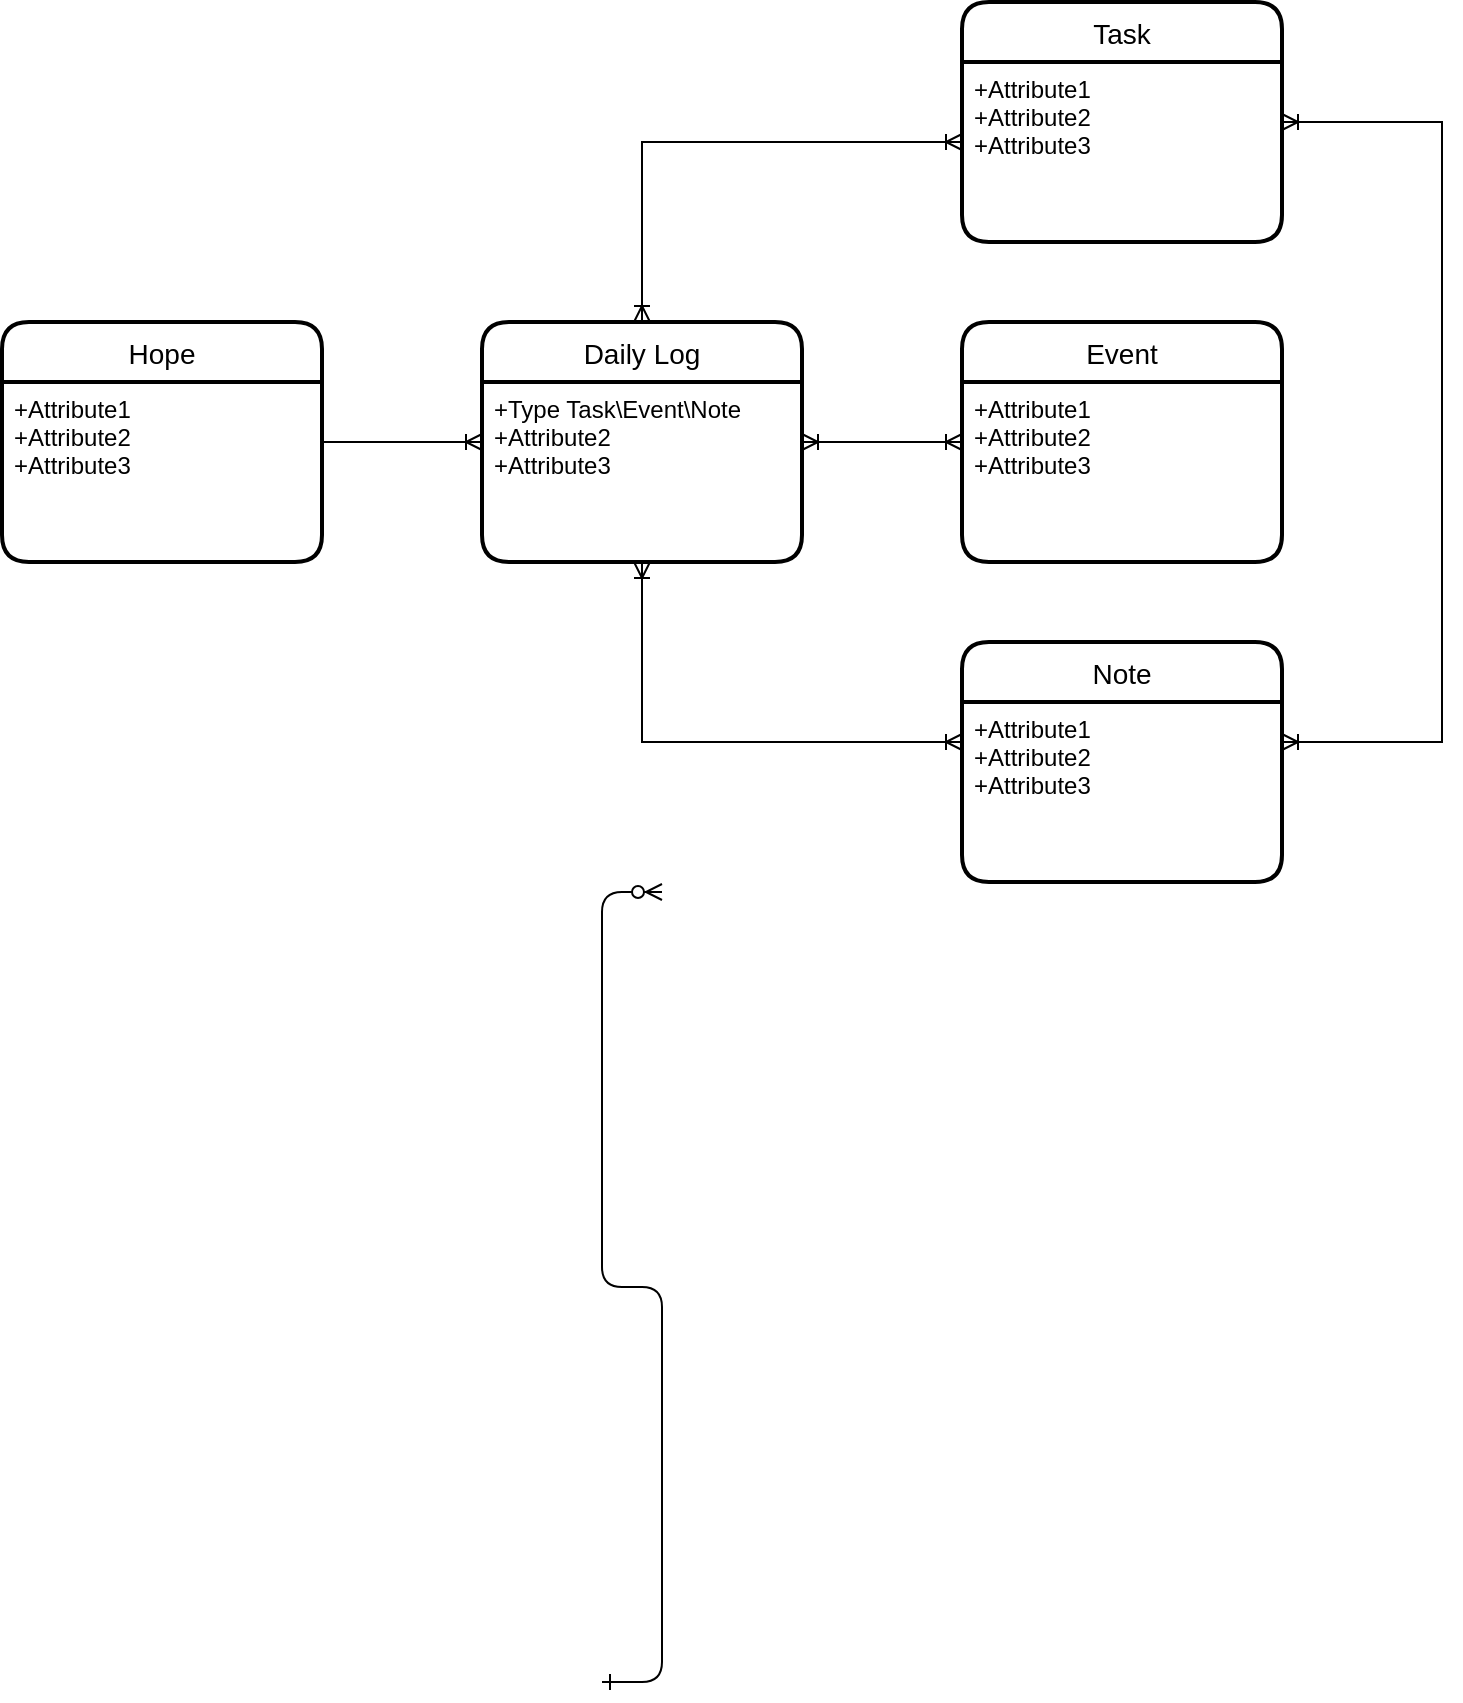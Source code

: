 <mxfile version="17.4.6" type="github">
  <diagram id="R2lEEEUBdFMjLlhIrx00" name="Page-1">
    <mxGraphModel dx="981" dy="1654" grid="1" gridSize="10" guides="1" tooltips="1" connect="1" arrows="1" fold="1" page="1" pageScale="1" pageWidth="850" pageHeight="1100" math="0" shadow="0" extFonts="Permanent Marker^https://fonts.googleapis.com/css?family=Permanent+Marker">
      <root>
        <mxCell id="0" />
        <mxCell id="1" parent="0" />
        <mxCell id="C-vyLk0tnHw3VtMMgP7b-1" value="" style="edgeStyle=entityRelationEdgeStyle;endArrow=ERzeroToMany;startArrow=ERone;endFill=1;startFill=0;" parent="1" source="C-vyLk0tnHw3VtMMgP7b-24" edge="1">
          <mxGeometry width="100" height="100" relative="1" as="geometry">
            <mxPoint x="340" y="720" as="sourcePoint" />
            <mxPoint x="370" y="325" as="targetPoint" />
          </mxGeometry>
        </mxCell>
        <mxCell id="nwN32HV1Hgc3aLlUrBRd-2" value="Hope" style="swimlane;childLayout=stackLayout;horizontal=1;startSize=30;horizontalStack=0;rounded=1;fontSize=14;fontStyle=0;strokeWidth=2;resizeParent=0;resizeLast=1;shadow=0;dashed=0;align=center;" vertex="1" parent="1">
          <mxGeometry x="40" y="40" width="160" height="120" as="geometry" />
        </mxCell>
        <mxCell id="nwN32HV1Hgc3aLlUrBRd-3" value="+Attribute1&#xa;+Attribute2&#xa;+Attribute3" style="align=left;strokeColor=none;fillColor=none;spacingLeft=4;fontSize=12;verticalAlign=top;resizable=0;rotatable=0;part=1;" vertex="1" parent="nwN32HV1Hgc3aLlUrBRd-2">
          <mxGeometry y="30" width="160" height="90" as="geometry" />
        </mxCell>
        <mxCell id="nwN32HV1Hgc3aLlUrBRd-4" value="Daily Log" style="swimlane;childLayout=stackLayout;horizontal=1;startSize=30;horizontalStack=0;rounded=1;fontSize=14;fontStyle=0;strokeWidth=2;resizeParent=0;resizeLast=1;shadow=0;dashed=0;align=center;" vertex="1" parent="1">
          <mxGeometry x="280" y="40" width="160" height="120" as="geometry">
            <mxRectangle x="280" y="40" width="60" height="30" as="alternateBounds" />
          </mxGeometry>
        </mxCell>
        <mxCell id="nwN32HV1Hgc3aLlUrBRd-5" value="+Type Task\Event\Note&#xa;+Attribute2&#xa;+Attribute3" style="align=left;strokeColor=none;fillColor=none;spacingLeft=4;fontSize=12;verticalAlign=top;resizable=0;rotatable=0;part=1;" vertex="1" parent="nwN32HV1Hgc3aLlUrBRd-4">
          <mxGeometry y="30" width="160" height="90" as="geometry" />
        </mxCell>
        <mxCell id="nwN32HV1Hgc3aLlUrBRd-6" value="" style="edgeStyle=entityRelationEdgeStyle;fontSize=12;html=1;endArrow=ERoneToMany;endFill=0;rounded=0;" edge="1" parent="1" source="nwN32HV1Hgc3aLlUrBRd-2" target="nwN32HV1Hgc3aLlUrBRd-4">
          <mxGeometry width="100" height="100" relative="1" as="geometry">
            <mxPoint x="340" y="290" as="sourcePoint" />
            <mxPoint x="440" y="190" as="targetPoint" />
          </mxGeometry>
        </mxCell>
        <mxCell id="nwN32HV1Hgc3aLlUrBRd-10" value="Event" style="swimlane;childLayout=stackLayout;horizontal=1;startSize=30;horizontalStack=0;rounded=1;fontSize=14;fontStyle=0;strokeWidth=2;resizeParent=0;resizeLast=1;shadow=0;dashed=0;align=center;" vertex="1" parent="1">
          <mxGeometry x="520" y="40" width="160" height="120" as="geometry">
            <mxRectangle x="280" y="40" width="60" height="30" as="alternateBounds" />
          </mxGeometry>
        </mxCell>
        <mxCell id="nwN32HV1Hgc3aLlUrBRd-11" value="+Attribute1&#xa;+Attribute2&#xa;+Attribute3" style="align=left;strokeColor=none;fillColor=none;spacingLeft=4;fontSize=12;verticalAlign=top;resizable=0;rotatable=0;part=1;" vertex="1" parent="nwN32HV1Hgc3aLlUrBRd-10">
          <mxGeometry y="30" width="160" height="90" as="geometry" />
        </mxCell>
        <mxCell id="nwN32HV1Hgc3aLlUrBRd-12" style="edgeStyle=orthogonalEdgeStyle;rounded=0;orthogonalLoop=1;jettySize=auto;html=1;endArrow=ERoneToMany;endFill=0;startArrow=ERoneToMany;startFill=0;" edge="1" parent="1" source="nwN32HV1Hgc3aLlUrBRd-4" target="nwN32HV1Hgc3aLlUrBRd-10">
          <mxGeometry relative="1" as="geometry" />
        </mxCell>
        <mxCell id="nwN32HV1Hgc3aLlUrBRd-13" value="Task" style="swimlane;childLayout=stackLayout;horizontal=1;startSize=30;horizontalStack=0;rounded=1;fontSize=14;fontStyle=0;strokeWidth=2;resizeParent=0;resizeLast=1;shadow=0;dashed=0;align=center;" vertex="1" parent="1">
          <mxGeometry x="520" y="-120" width="160" height="120" as="geometry">
            <mxRectangle x="280" y="40" width="60" height="30" as="alternateBounds" />
          </mxGeometry>
        </mxCell>
        <mxCell id="nwN32HV1Hgc3aLlUrBRd-14" value="+Attribute1&#xa;+Attribute2&#xa;+Attribute3" style="align=left;strokeColor=none;fillColor=none;spacingLeft=4;fontSize=12;verticalAlign=top;resizable=0;rotatable=0;part=1;" vertex="1" parent="nwN32HV1Hgc3aLlUrBRd-13">
          <mxGeometry y="30" width="160" height="90" as="geometry" />
        </mxCell>
        <mxCell id="nwN32HV1Hgc3aLlUrBRd-15" value="Note" style="swimlane;childLayout=stackLayout;horizontal=1;startSize=30;horizontalStack=0;rounded=1;fontSize=14;fontStyle=0;strokeWidth=2;resizeParent=0;resizeLast=1;shadow=0;dashed=0;align=center;" vertex="1" parent="1">
          <mxGeometry x="520" y="200" width="160" height="120" as="geometry">
            <mxRectangle x="280" y="40" width="60" height="30" as="alternateBounds" />
          </mxGeometry>
        </mxCell>
        <mxCell id="nwN32HV1Hgc3aLlUrBRd-16" value="+Attribute1&#xa;+Attribute2&#xa;+Attribute3" style="align=left;strokeColor=none;fillColor=none;spacingLeft=4;fontSize=12;verticalAlign=top;resizable=0;rotatable=0;part=1;" vertex="1" parent="nwN32HV1Hgc3aLlUrBRd-15">
          <mxGeometry y="30" width="160" height="90" as="geometry" />
        </mxCell>
        <mxCell id="nwN32HV1Hgc3aLlUrBRd-17" style="edgeStyle=orthogonalEdgeStyle;rounded=0;orthogonalLoop=1;jettySize=auto;html=1;endArrow=ERoneToMany;endFill=0;startArrow=ERoneToMany;startFill=0;" edge="1" parent="1" source="nwN32HV1Hgc3aLlUrBRd-4" target="nwN32HV1Hgc3aLlUrBRd-15">
          <mxGeometry relative="1" as="geometry">
            <mxPoint x="450" y="110" as="sourcePoint" />
            <mxPoint x="600" y="110" as="targetPoint" />
            <Array as="points">
              <mxPoint x="360" y="250" />
            </Array>
          </mxGeometry>
        </mxCell>
        <mxCell id="nwN32HV1Hgc3aLlUrBRd-18" style="edgeStyle=orthogonalEdgeStyle;rounded=0;orthogonalLoop=1;jettySize=auto;html=1;endArrow=ERoneToMany;endFill=0;startArrow=ERoneToMany;startFill=0;" edge="1" parent="1" source="nwN32HV1Hgc3aLlUrBRd-4" target="nwN32HV1Hgc3aLlUrBRd-13">
          <mxGeometry relative="1" as="geometry">
            <mxPoint x="370.034" y="170" as="sourcePoint" />
            <mxPoint x="310.034" y="290" as="targetPoint" />
            <Array as="points">
              <mxPoint x="360" y="-50" />
            </Array>
          </mxGeometry>
        </mxCell>
        <mxCell id="nwN32HV1Hgc3aLlUrBRd-21" style="edgeStyle=orthogonalEdgeStyle;rounded=0;orthogonalLoop=1;jettySize=auto;html=1;endArrow=ERoneToMany;endFill=0;startArrow=ERoneToMany;startFill=0;" edge="1" parent="1" source="nwN32HV1Hgc3aLlUrBRd-15" target="nwN32HV1Hgc3aLlUrBRd-13">
          <mxGeometry relative="1" as="geometry">
            <mxPoint x="370.034" y="50.0" as="sourcePoint" />
            <mxPoint x="530" y="-40.0" as="targetPoint" />
            <Array as="points">
              <mxPoint x="760" y="250.0" />
              <mxPoint x="760" y="-60.0" />
            </Array>
          </mxGeometry>
        </mxCell>
      </root>
    </mxGraphModel>
  </diagram>
</mxfile>
